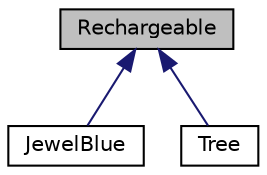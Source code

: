 digraph "Rechargeable"
{
 // LATEX_PDF_SIZE
  edge [fontname="Helvetica",fontsize="10",labelfontname="Helvetica",labelfontsize="10"];
  node [fontname="Helvetica",fontsize="10",shape=record];
  Node1 [label="Rechargeable",height=0.2,width=0.4,color="black", fillcolor="grey75", style="filled", fontcolor="black",tooltip=" "];
  Node1 -> Node2 [dir="back",color="midnightblue",fontsize="10",style="solid",fontname="Helvetica"];
  Node2 [label="JewelBlue",height=0.2,width=0.4,color="black", fillcolor="white", style="filled",URL="$class_jewel_blue.html",tooltip=" "];
  Node1 -> Node3 [dir="back",color="midnightblue",fontsize="10",style="solid",fontname="Helvetica"];
  Node3 [label="Tree",height=0.2,width=0.4,color="black", fillcolor="white", style="filled",URL="$class_tree.html",tooltip=" "];
}
